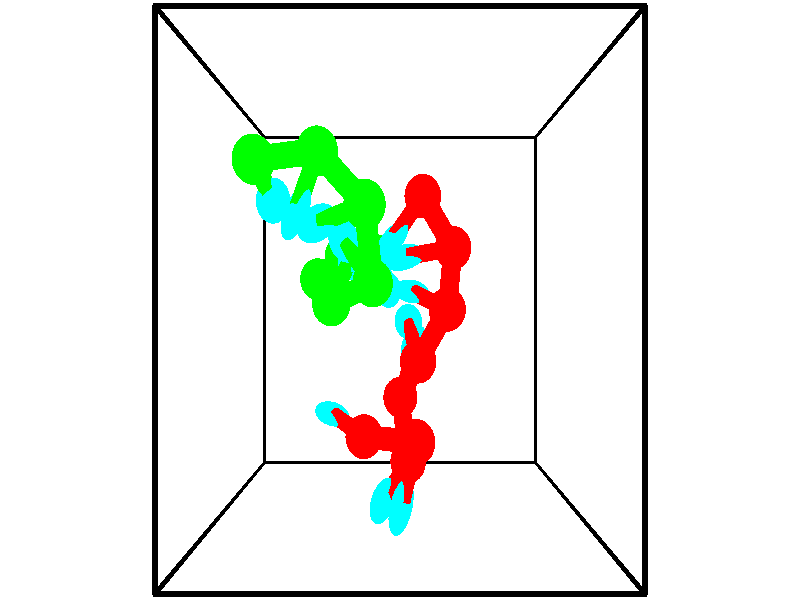 // switches for output
#declare DRAW_BASES = 1; // possible values are 0, 1; only relevant for DNA ribbons
#declare DRAW_BASES_TYPE = 3; // possible values are 1, 2, 3; only relevant for DNA ribbons
#declare DRAW_FOG = 0; // set to 1 to enable fog

#include "colors.inc"

#include "transforms.inc"
background { rgb <1, 1, 1>}

#default {
   normal{
       ripples 0.25
       frequency 0.20
       turbulence 0.2
       lambda 5
   }
	finish {
		phong 0.1
		phong_size 40.
	}
}

// original window dimensions: 1024x640


// camera settings

camera {
	sky <-0, 1, 0>
	up <-0, 1, 0>
	right 1.6 * <1, 0, 0>
	location <2.5, 2.5, 11.1562>
	look_at <2.5, 2.5, 2.5>
	direction <0, 0, -8.6562>
	angle 67.0682
}


# declare cpy_camera_pos = <2.5, 2.5, 11.1562>;
# if (DRAW_FOG = 1)
fog {
	fog_type 2
	up vnormalize(cpy_camera_pos)
	color rgbt<1,1,1,0.3>
	distance 1e-5
	fog_alt 3e-3
	fog_offset 4
}
# end


// LIGHTS

# declare lum = 6;
global_settings {
	ambient_light rgb lum * <0.05, 0.05, 0.05>
	max_trace_level 15
}# declare cpy_direct_light_amount = 0.25;
light_source
{	1000 * <-1, -1, 1>,
	rgb lum * cpy_direct_light_amount
	parallel
}

light_source
{	1000 * <1, 1, -1>,
	rgb lum * cpy_direct_light_amount
	parallel
}

// strand 0

// nucleotide -1

// particle -1
sphere {
	<2.010595, 0.954870, 2.960211> 0.250000
	pigment { color rgbt <1,0,0,0> }
	no_shadow
}
cylinder {
	<1.732885, 1.060852, 2.692545>,  <1.566260, 1.124441, 2.531945>, 0.100000
	pigment { color rgbt <1,0,0,0> }
	no_shadow
}
cylinder {
	<1.732885, 1.060852, 2.692545>,  <2.010595, 0.954870, 2.960211>, 0.100000
	pigment { color rgbt <1,0,0,0> }
	no_shadow
}

// particle -1
sphere {
	<1.732885, 1.060852, 2.692545> 0.100000
	pigment { color rgbt <1,0,0,0> }
	no_shadow
}
sphere {
	0, 1
	scale<0.080000,0.200000,0.300000>
	matrix <-0.020636, 0.922060, 0.386497,
		0.719415, 0.282144, -0.634694,
		-0.694274, 0.264954, -0.669166,
		1.524603, 1.140338, 2.491795>
	pigment { color rgbt <0,1,1,0> }
	no_shadow
}
cylinder {
	<2.704952, 0.966773, 3.353591>,  <2.010595, 0.954870, 2.960211>, 0.130000
	pigment { color rgbt <1,0,0,0> }
	no_shadow
}

// nucleotide -1

// particle -1
sphere {
	<2.704952, 0.966773, 3.353591> 0.250000
	pigment { color rgbt <1,0,0,0> }
	no_shadow
}
cylinder {
	<2.597260, 0.588875, 3.428392>,  <2.532644, 0.362136, 3.473273>, 0.100000
	pigment { color rgbt <1,0,0,0> }
	no_shadow
}
cylinder {
	<2.597260, 0.588875, 3.428392>,  <2.704952, 0.966773, 3.353591>, 0.100000
	pigment { color rgbt <1,0,0,0> }
	no_shadow
}

// particle -1
sphere {
	<2.597260, 0.588875, 3.428392> 0.100000
	pigment { color rgbt <1,0,0,0> }
	no_shadow
}
sphere {
	0, 1
	scale<0.080000,0.200000,0.300000>
	matrix <-0.729529, 0.073299, -0.680011,
		0.628730, -0.319505, -0.708953,
		-0.269232, -0.944745, 0.187003,
		2.516490, 0.305451, 3.484493>
	pigment { color rgbt <0,1,1,0> }
	no_shadow
}
cylinder {
	<2.614876, 0.604058, 2.655081>,  <2.704952, 0.966773, 3.353591>, 0.130000
	pigment { color rgbt <1,0,0,0> }
	no_shadow
}

// nucleotide -1

// particle -1
sphere {
	<2.614876, 0.604058, 2.655081> 0.250000
	pigment { color rgbt <1,0,0,0> }
	no_shadow
}
cylinder {
	<2.423850, 0.425655, 2.957870>,  <2.309235, 0.318614, 3.139544>, 0.100000
	pigment { color rgbt <1,0,0,0> }
	no_shadow
}
cylinder {
	<2.423850, 0.425655, 2.957870>,  <2.614876, 0.604058, 2.655081>, 0.100000
	pigment { color rgbt <1,0,0,0> }
	no_shadow
}

// particle -1
sphere {
	<2.423850, 0.425655, 2.957870> 0.100000
	pigment { color rgbt <1,0,0,0> }
	no_shadow
}
sphere {
	0, 1
	scale<0.080000,0.200000,0.300000>
	matrix <-0.805274, -0.122372, -0.580136,
		0.351378, -0.886624, -0.300718,
		-0.477564, -0.446007, 0.756975,
		2.280581, 0.291853, 3.184963>
	pigment { color rgbt <0,1,1,0> }
	no_shadow
}
cylinder {
	<2.506147, 1.310288, 2.292438>,  <2.614876, 0.604058, 2.655081>, 0.130000
	pigment { color rgbt <1,0,0,0> }
	no_shadow
}

// nucleotide -1

// particle -1
sphere {
	<2.506147, 1.310288, 2.292438> 0.250000
	pigment { color rgbt <1,0,0,0> }
	no_shadow
}
cylinder {
	<2.627812, 1.654022, 2.127987>,  <2.700811, 1.860263, 2.029316>, 0.100000
	pigment { color rgbt <1,0,0,0> }
	no_shadow
}
cylinder {
	<2.627812, 1.654022, 2.127987>,  <2.506147, 1.310288, 2.292438>, 0.100000
	pigment { color rgbt <1,0,0,0> }
	no_shadow
}

// particle -1
sphere {
	<2.627812, 1.654022, 2.127987> 0.100000
	pigment { color rgbt <1,0,0,0> }
	no_shadow
}
sphere {
	0, 1
	scale<0.080000,0.200000,0.300000>
	matrix <-0.163462, 0.472256, 0.866173,
		0.938491, -0.196254, 0.284111,
		0.304163, 0.859337, -0.411128,
		2.719061, 1.911823, 2.004649>
	pigment { color rgbt <0,1,1,0> }
	no_shadow
}
cylinder {
	<2.748494, 1.793680, 2.848464>,  <2.506147, 1.310288, 2.292438>, 0.130000
	pigment { color rgbt <1,0,0,0> }
	no_shadow
}

// nucleotide -1

// particle -1
sphere {
	<2.748494, 1.793680, 2.848464> 0.250000
	pigment { color rgbt <1,0,0,0> }
	no_shadow
}
cylinder {
	<2.675603, 2.049786, 2.549973>,  <2.631868, 2.203449, 2.370878>, 0.100000
	pigment { color rgbt <1,0,0,0> }
	no_shadow
}
cylinder {
	<2.675603, 2.049786, 2.549973>,  <2.748494, 1.793680, 2.848464>, 0.100000
	pigment { color rgbt <1,0,0,0> }
	no_shadow
}

// particle -1
sphere {
	<2.675603, 2.049786, 2.549973> 0.100000
	pigment { color rgbt <1,0,0,0> }
	no_shadow
}
sphere {
	0, 1
	scale<0.080000,0.200000,0.300000>
	matrix <-0.230220, 0.710055, 0.665447,
		0.955924, 0.293060, 0.018009,
		-0.182228, 0.640263, -0.746228,
		2.620934, 2.241865, 2.326104>
	pigment { color rgbt <0,1,1,0> }
	no_shadow
}
cylinder {
	<3.138892, 2.392477, 2.995310>,  <2.748494, 1.793680, 2.848464>, 0.130000
	pigment { color rgbt <1,0,0,0> }
	no_shadow
}

// nucleotide -1

// particle -1
sphere {
	<3.138892, 2.392477, 2.995310> 0.250000
	pigment { color rgbt <1,0,0,0> }
	no_shadow
}
cylinder {
	<2.867372, 2.513645, 2.727737>,  <2.704459, 2.586346, 2.567194>, 0.100000
	pigment { color rgbt <1,0,0,0> }
	no_shadow
}
cylinder {
	<2.867372, 2.513645, 2.727737>,  <3.138892, 2.392477, 2.995310>, 0.100000
	pigment { color rgbt <1,0,0,0> }
	no_shadow
}

// particle -1
sphere {
	<2.867372, 2.513645, 2.727737> 0.100000
	pigment { color rgbt <1,0,0,0> }
	no_shadow
}
sphere {
	0, 1
	scale<0.080000,0.200000,0.300000>
	matrix <-0.138665, 0.841684, 0.521862,
		0.721111, 0.446997, -0.529331,
		-0.678801, 0.302921, -0.668931,
		2.663731, 2.604522, 2.527058>
	pigment { color rgbt <0,1,1,0> }
	no_shadow
}
cylinder {
	<3.226596, 3.094481, 2.883850>,  <3.138892, 2.392477, 2.995310>, 0.130000
	pigment { color rgbt <1,0,0,0> }
	no_shadow
}

// nucleotide -1

// particle -1
sphere {
	<3.226596, 3.094481, 2.883850> 0.250000
	pigment { color rgbt <1,0,0,0> }
	no_shadow
}
cylinder {
	<2.837922, 3.038265, 2.807873>,  <2.604718, 3.004536, 2.762287>, 0.100000
	pigment { color rgbt <1,0,0,0> }
	no_shadow
}
cylinder {
	<2.837922, 3.038265, 2.807873>,  <3.226596, 3.094481, 2.883850>, 0.100000
	pigment { color rgbt <1,0,0,0> }
	no_shadow
}

// particle -1
sphere {
	<2.837922, 3.038265, 2.807873> 0.100000
	pigment { color rgbt <1,0,0,0> }
	no_shadow
}
sphere {
	0, 1
	scale<0.080000,0.200000,0.300000>
	matrix <-0.234981, 0.659037, 0.714460,
		0.024769, 0.738863, -0.673400,
		-0.971684, -0.140539, -0.189942,
		2.546417, 2.996103, 2.750890>
	pigment { color rgbt <0,1,1,0> }
	no_shadow
}
cylinder {
	<2.811227, 3.682897, 2.908216>,  <3.226596, 3.094481, 2.883850>, 0.130000
	pigment { color rgbt <1,0,0,0> }
	no_shadow
}

// nucleotide -1

// particle -1
sphere {
	<2.811227, 3.682897, 2.908216> 0.250000
	pigment { color rgbt <1,0,0,0> }
	no_shadow
}
cylinder {
	<2.569279, 3.383179, 3.016058>,  <2.424109, 3.203348, 3.080763>, 0.100000
	pigment { color rgbt <1,0,0,0> }
	no_shadow
}
cylinder {
	<2.569279, 3.383179, 3.016058>,  <2.811227, 3.682897, 2.908216>, 0.100000
	pigment { color rgbt <1,0,0,0> }
	no_shadow
}

// particle -1
sphere {
	<2.569279, 3.383179, 3.016058> 0.100000
	pigment { color rgbt <1,0,0,0> }
	no_shadow
}
sphere {
	0, 1
	scale<0.080000,0.200000,0.300000>
	matrix <-0.485521, 0.615368, 0.620961,
		-0.631190, 0.244703, -0.736017,
		-0.604872, -0.749295, 0.269605,
		2.387817, 3.158390, 3.096940>
	pigment { color rgbt <0,1,1,0> }
	no_shadow
}
// strand 1

// nucleotide -1

// particle -1
sphere {
	<0.748855, 3.898573, 3.950723> 0.250000
	pigment { color rgbt <0,1,0,0> }
	no_shadow
}
cylinder {
	<0.932266, 3.634018, 4.188148>,  <1.042313, 3.475285, 4.330604>, 0.100000
	pigment { color rgbt <0,1,0,0> }
	no_shadow
}
cylinder {
	<0.932266, 3.634018, 4.188148>,  <0.748855, 3.898573, 3.950723>, 0.100000
	pigment { color rgbt <0,1,0,0> }
	no_shadow
}

// particle -1
sphere {
	<0.932266, 3.634018, 4.188148> 0.100000
	pigment { color rgbt <0,1,0,0> }
	no_shadow
}
sphere {
	0, 1
	scale<0.080000,0.200000,0.300000>
	matrix <0.374895, -0.461615, -0.803969,
		0.805733, 0.591166, 0.036288,
		0.458528, -0.661388, 0.593564,
		1.069825, 3.435601, 4.366218>
	pigment { color rgbt <0,1,1,0> }
	no_shadow
}
cylinder {
	<1.500182, 3.998581, 3.870765>,  <0.748855, 3.898573, 3.950723>, 0.130000
	pigment { color rgbt <0,1,0,0> }
	no_shadow
}

// nucleotide -1

// particle -1
sphere {
	<1.500182, 3.998581, 3.870765> 0.250000
	pigment { color rgbt <0,1,0,0> }
	no_shadow
}
cylinder {
	<1.370447, 3.632286, 3.965618>,  <1.292606, 3.412509, 4.022530>, 0.100000
	pigment { color rgbt <0,1,0,0> }
	no_shadow
}
cylinder {
	<1.370447, 3.632286, 3.965618>,  <1.500182, 3.998581, 3.870765>, 0.100000
	pigment { color rgbt <0,1,0,0> }
	no_shadow
}

// particle -1
sphere {
	<1.370447, 3.632286, 3.965618> 0.100000
	pigment { color rgbt <0,1,0,0> }
	no_shadow
}
sphere {
	0, 1
	scale<0.080000,0.200000,0.300000>
	matrix <0.566145, -0.388746, -0.726881,
		0.757816, -0.101502, 0.644525,
		-0.324337, -0.915737, 0.237133,
		1.273146, 3.357565, 4.036758>
	pigment { color rgbt <0,1,1,0> }
	no_shadow
}
cylinder {
	<2.081003, 3.442983, 4.015097>,  <1.500182, 3.998581, 3.870765>, 0.130000
	pigment { color rgbt <0,1,0,0> }
	no_shadow
}

// nucleotide -1

// particle -1
sphere {
	<2.081003, 3.442983, 4.015097> 0.250000
	pigment { color rgbt <0,1,0,0> }
	no_shadow
}
cylinder {
	<1.733711, 3.354141, 3.837627>,  <1.525336, 3.300836, 3.731146>, 0.100000
	pigment { color rgbt <0,1,0,0> }
	no_shadow
}
cylinder {
	<1.733711, 3.354141, 3.837627>,  <2.081003, 3.442983, 4.015097>, 0.100000
	pigment { color rgbt <0,1,0,0> }
	no_shadow
}

// particle -1
sphere {
	<1.733711, 3.354141, 3.837627> 0.100000
	pigment { color rgbt <0,1,0,0> }
	no_shadow
}
sphere {
	0, 1
	scale<0.080000,0.200000,0.300000>
	matrix <0.477940, -0.134275, -0.868069,
		0.133228, -0.965733, 0.222735,
		-0.868231, -0.222106, -0.443673,
		1.473242, 3.287510, 3.704525>
	pigment { color rgbt <0,1,1,0> }
	no_shadow
}
cylinder {
	<2.161427, 2.673340, 3.691772>,  <2.081003, 3.442983, 4.015097>, 0.130000
	pigment { color rgbt <0,1,0,0> }
	no_shadow
}

// nucleotide -1

// particle -1
sphere {
	<2.161427, 2.673340, 3.691772> 0.250000
	pigment { color rgbt <0,1,0,0> }
	no_shadow
}
cylinder {
	<1.942900, 2.940704, 3.489876>,  <1.811783, 3.101123, 3.368738>, 0.100000
	pigment { color rgbt <0,1,0,0> }
	no_shadow
}
cylinder {
	<1.942900, 2.940704, 3.489876>,  <2.161427, 2.673340, 3.691772>, 0.100000
	pigment { color rgbt <0,1,0,0> }
	no_shadow
}

// particle -1
sphere {
	<1.942900, 2.940704, 3.489876> 0.100000
	pigment { color rgbt <0,1,0,0> }
	no_shadow
}
sphere {
	0, 1
	scale<0.080000,0.200000,0.300000>
	matrix <0.418168, -0.304476, -0.855821,
		-0.725721, -0.678618, -0.113167,
		-0.546319, 0.668410, -0.504741,
		1.779004, 3.141227, 3.338454>
	pigment { color rgbt <0,1,1,0> }
	no_shadow
}
cylinder {
	<1.598307, 2.460711, 3.225420>,  <2.161427, 2.673340, 3.691772>, 0.130000
	pigment { color rgbt <0,1,0,0> }
	no_shadow
}

// nucleotide -1

// particle -1
sphere {
	<1.598307, 2.460711, 3.225420> 0.250000
	pigment { color rgbt <0,1,0,0> }
	no_shadow
}
cylinder {
	<1.752422, 2.798958, 3.077644>,  <1.844891, 3.001906, 2.988979>, 0.100000
	pigment { color rgbt <0,1,0,0> }
	no_shadow
}
cylinder {
	<1.752422, 2.798958, 3.077644>,  <1.598307, 2.460711, 3.225420>, 0.100000
	pigment { color rgbt <0,1,0,0> }
	no_shadow
}

// particle -1
sphere {
	<1.752422, 2.798958, 3.077644> 0.100000
	pigment { color rgbt <0,1,0,0> }
	no_shadow
}
sphere {
	0, 1
	scale<0.080000,0.200000,0.300000>
	matrix <0.371995, -0.508703, -0.776429,
		-0.844496, 0.161718, -0.510562,
		0.385287, 0.845617, -0.369439,
		1.868008, 3.052643, 2.966813>
	pigment { color rgbt <0,1,1,0> }
	no_shadow
}
cylinder {
	<1.327134, 2.746780, 2.529248>,  <1.598307, 2.460711, 3.225420>, 0.130000
	pigment { color rgbt <0,1,0,0> }
	no_shadow
}

// nucleotide -1

// particle -1
sphere {
	<1.327134, 2.746780, 2.529248> 0.250000
	pigment { color rgbt <0,1,0,0> }
	no_shadow
}
cylinder {
	<1.712688, 2.831230, 2.594181>,  <1.944021, 2.881900, 2.633141>, 0.100000
	pigment { color rgbt <0,1,0,0> }
	no_shadow
}
cylinder {
	<1.712688, 2.831230, 2.594181>,  <1.327134, 2.746780, 2.529248>, 0.100000
	pigment { color rgbt <0,1,0,0> }
	no_shadow
}

// particle -1
sphere {
	<1.712688, 2.831230, 2.594181> 0.100000
	pigment { color rgbt <0,1,0,0> }
	no_shadow
}
sphere {
	0, 1
	scale<0.080000,0.200000,0.300000>
	matrix <0.255261, -0.558582, -0.789195,
		-0.075944, 0.802130, -0.592301,
		0.963885, 0.211126, 0.162331,
		2.001854, 2.894568, 2.642880>
	pigment { color rgbt <0,1,1,0> }
	no_shadow
}
cylinder {
	<1.603038, 3.069172, 1.917503>,  <1.327134, 2.746780, 2.529248>, 0.130000
	pigment { color rgbt <0,1,0,0> }
	no_shadow
}

// nucleotide -1

// particle -1
sphere {
	<1.603038, 3.069172, 1.917503> 0.250000
	pigment { color rgbt <0,1,0,0> }
	no_shadow
}
cylinder {
	<1.914890, 2.913506, 2.113758>,  <2.102002, 2.820106, 2.231511>, 0.100000
	pigment { color rgbt <0,1,0,0> }
	no_shadow
}
cylinder {
	<1.914890, 2.913506, 2.113758>,  <1.603038, 3.069172, 1.917503>, 0.100000
	pigment { color rgbt <0,1,0,0> }
	no_shadow
}

// particle -1
sphere {
	<1.914890, 2.913506, 2.113758> 0.100000
	pigment { color rgbt <0,1,0,0> }
	no_shadow
}
sphere {
	0, 1
	scale<0.080000,0.200000,0.300000>
	matrix <0.223538, -0.558914, -0.798527,
		0.584984, 0.732232, -0.348753,
		0.779631, -0.389166, 0.490638,
		2.148780, 2.796756, 2.260949>
	pigment { color rgbt <0,1,1,0> }
	no_shadow
}
cylinder {
	<2.177984, 3.129172, 1.397031>,  <1.603038, 3.069172, 1.917503>, 0.130000
	pigment { color rgbt <0,1,0,0> }
	no_shadow
}

// nucleotide -1

// particle -1
sphere {
	<2.177984, 3.129172, 1.397031> 0.250000
	pigment { color rgbt <0,1,0,0> }
	no_shadow
}
cylinder {
	<2.257557, 2.843582, 1.665558>,  <2.305300, 2.672228, 1.826674>, 0.100000
	pigment { color rgbt <0,1,0,0> }
	no_shadow
}
cylinder {
	<2.257557, 2.843582, 1.665558>,  <2.177984, 3.129172, 1.397031>, 0.100000
	pigment { color rgbt <0,1,0,0> }
	no_shadow
}

// particle -1
sphere {
	<2.257557, 2.843582, 1.665558> 0.100000
	pigment { color rgbt <0,1,0,0> }
	no_shadow
}
sphere {
	0, 1
	scale<0.080000,0.200000,0.300000>
	matrix <0.217294, -0.635823, -0.740617,
		0.955620, 0.293205, 0.028657,
		0.198931, -0.713975, 0.671316,
		2.317236, 2.629390, 1.866953>
	pigment { color rgbt <0,1,1,0> }
	no_shadow
}
// box output
cylinder {
	<0.000000, 0.000000, 0.000000>,  <5.000000, 0.000000, 0.000000>, 0.025000
	pigment { color rgbt <0,0,0,0> }
	no_shadow
}
cylinder {
	<0.000000, 0.000000, 0.000000>,  <0.000000, 5.000000, 0.000000>, 0.025000
	pigment { color rgbt <0,0,0,0> }
	no_shadow
}
cylinder {
	<0.000000, 0.000000, 0.000000>,  <0.000000, 0.000000, 5.000000>, 0.025000
	pigment { color rgbt <0,0,0,0> }
	no_shadow
}
cylinder {
	<5.000000, 5.000000, 5.000000>,  <0.000000, 5.000000, 5.000000>, 0.025000
	pigment { color rgbt <0,0,0,0> }
	no_shadow
}
cylinder {
	<5.000000, 5.000000, 5.000000>,  <5.000000, 0.000000, 5.000000>, 0.025000
	pigment { color rgbt <0,0,0,0> }
	no_shadow
}
cylinder {
	<5.000000, 5.000000, 5.000000>,  <5.000000, 5.000000, 0.000000>, 0.025000
	pigment { color rgbt <0,0,0,0> }
	no_shadow
}
cylinder {
	<0.000000, 0.000000, 5.000000>,  <0.000000, 5.000000, 5.000000>, 0.025000
	pigment { color rgbt <0,0,0,0> }
	no_shadow
}
cylinder {
	<0.000000, 0.000000, 5.000000>,  <5.000000, 0.000000, 5.000000>, 0.025000
	pigment { color rgbt <0,0,0,0> }
	no_shadow
}
cylinder {
	<5.000000, 5.000000, 0.000000>,  <0.000000, 5.000000, 0.000000>, 0.025000
	pigment { color rgbt <0,0,0,0> }
	no_shadow
}
cylinder {
	<5.000000, 5.000000, 0.000000>,  <5.000000, 0.000000, 0.000000>, 0.025000
	pigment { color rgbt <0,0,0,0> }
	no_shadow
}
cylinder {
	<5.000000, 0.000000, 5.000000>,  <5.000000, 0.000000, 0.000000>, 0.025000
	pigment { color rgbt <0,0,0,0> }
	no_shadow
}
cylinder {
	<0.000000, 5.000000, 0.000000>,  <0.000000, 5.000000, 5.000000>, 0.025000
	pigment { color rgbt <0,0,0,0> }
	no_shadow
}
// end of box output
